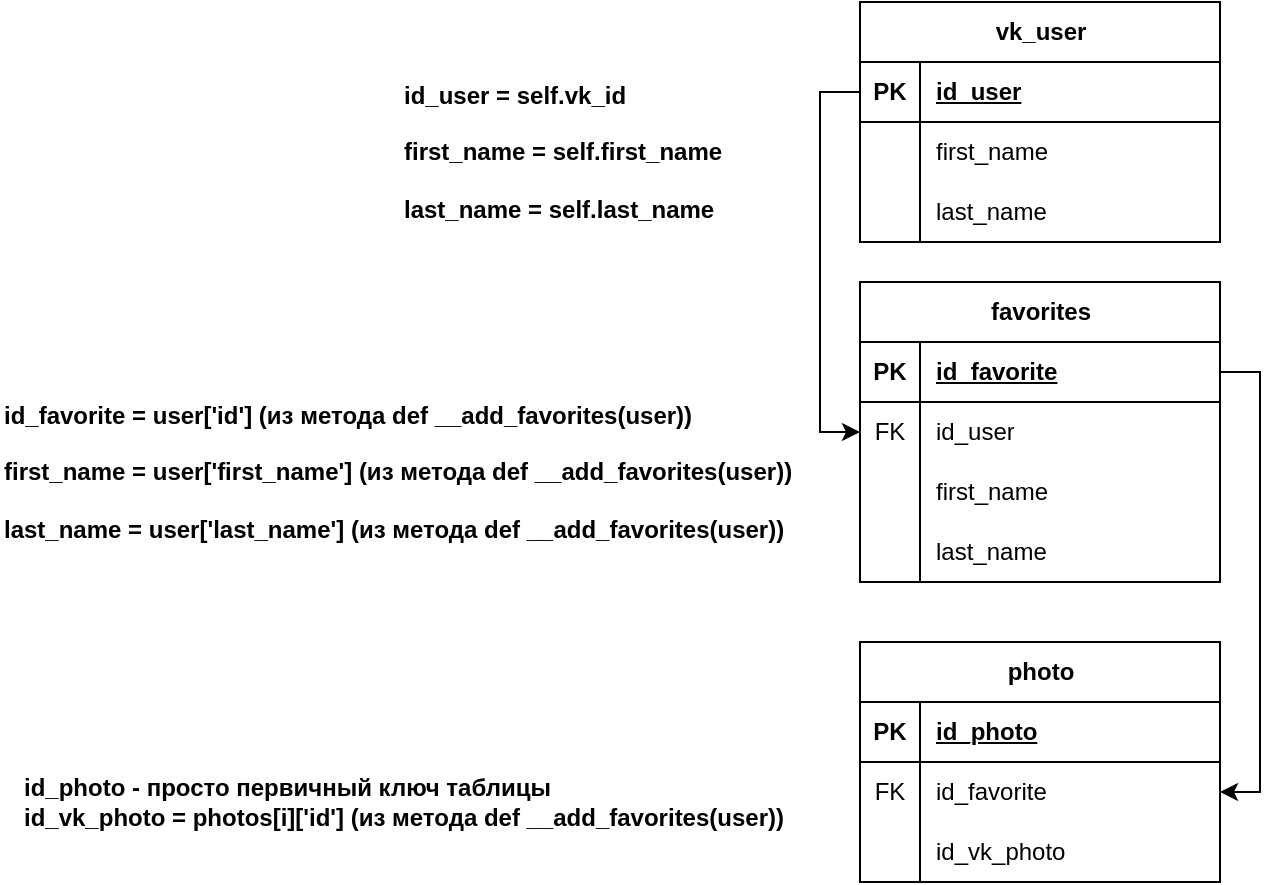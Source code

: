 <mxfile version="21.6.5" type="device">
  <diagram name="Страница 1" id="Rtngk2JZKdfr7gJnITio">
    <mxGraphModel dx="1434" dy="750" grid="1" gridSize="10" guides="1" tooltips="1" connect="1" arrows="1" fold="1" page="1" pageScale="1" pageWidth="827" pageHeight="1169" math="0" shadow="0">
      <root>
        <mxCell id="0" />
        <mxCell id="1" parent="0" />
        <mxCell id="v21HIUz3n2ancFw6WyX5-4" value="vk_user" style="shape=table;startSize=30;container=1;collapsible=1;childLayout=tableLayout;fixedRows=1;rowLines=0;fontStyle=1;align=center;resizeLast=1;html=1;" vertex="1" parent="1">
          <mxGeometry x="560" y="40" width="180" height="120" as="geometry" />
        </mxCell>
        <mxCell id="v21HIUz3n2ancFw6WyX5-5" value="" style="shape=tableRow;horizontal=0;startSize=0;swimlaneHead=0;swimlaneBody=0;fillColor=none;collapsible=0;dropTarget=0;points=[[0,0.5],[1,0.5]];portConstraint=eastwest;top=0;left=0;right=0;bottom=1;" vertex="1" parent="v21HIUz3n2ancFw6WyX5-4">
          <mxGeometry y="30" width="180" height="30" as="geometry" />
        </mxCell>
        <mxCell id="v21HIUz3n2ancFw6WyX5-6" value="PK" style="shape=partialRectangle;connectable=0;fillColor=none;top=0;left=0;bottom=0;right=0;fontStyle=1;overflow=hidden;whiteSpace=wrap;html=1;" vertex="1" parent="v21HIUz3n2ancFw6WyX5-5">
          <mxGeometry width="30" height="30" as="geometry">
            <mxRectangle width="30" height="30" as="alternateBounds" />
          </mxGeometry>
        </mxCell>
        <mxCell id="v21HIUz3n2ancFw6WyX5-7" value="id_user" style="shape=partialRectangle;connectable=0;fillColor=none;top=0;left=0;bottom=0;right=0;align=left;spacingLeft=6;fontStyle=5;overflow=hidden;whiteSpace=wrap;html=1;" vertex="1" parent="v21HIUz3n2ancFw6WyX5-5">
          <mxGeometry x="30" width="150" height="30" as="geometry">
            <mxRectangle width="150" height="30" as="alternateBounds" />
          </mxGeometry>
        </mxCell>
        <mxCell id="v21HIUz3n2ancFw6WyX5-8" value="" style="shape=tableRow;horizontal=0;startSize=0;swimlaneHead=0;swimlaneBody=0;fillColor=none;collapsible=0;dropTarget=0;points=[[0,0.5],[1,0.5]];portConstraint=eastwest;top=0;left=0;right=0;bottom=0;" vertex="1" parent="v21HIUz3n2ancFw6WyX5-4">
          <mxGeometry y="60" width="180" height="30" as="geometry" />
        </mxCell>
        <mxCell id="v21HIUz3n2ancFw6WyX5-9" value="" style="shape=partialRectangle;connectable=0;fillColor=none;top=0;left=0;bottom=0;right=0;editable=1;overflow=hidden;whiteSpace=wrap;html=1;" vertex="1" parent="v21HIUz3n2ancFw6WyX5-8">
          <mxGeometry width="30" height="30" as="geometry">
            <mxRectangle width="30" height="30" as="alternateBounds" />
          </mxGeometry>
        </mxCell>
        <mxCell id="v21HIUz3n2ancFw6WyX5-10" value="first_name" style="shape=partialRectangle;connectable=0;fillColor=none;top=0;left=0;bottom=0;right=0;align=left;spacingLeft=6;overflow=hidden;whiteSpace=wrap;html=1;" vertex="1" parent="v21HIUz3n2ancFw6WyX5-8">
          <mxGeometry x="30" width="150" height="30" as="geometry">
            <mxRectangle width="150" height="30" as="alternateBounds" />
          </mxGeometry>
        </mxCell>
        <mxCell id="v21HIUz3n2ancFw6WyX5-11" value="" style="shape=tableRow;horizontal=0;startSize=0;swimlaneHead=0;swimlaneBody=0;fillColor=none;collapsible=0;dropTarget=0;points=[[0,0.5],[1,0.5]];portConstraint=eastwest;top=0;left=0;right=0;bottom=0;" vertex="1" parent="v21HIUz3n2ancFw6WyX5-4">
          <mxGeometry y="90" width="180" height="30" as="geometry" />
        </mxCell>
        <mxCell id="v21HIUz3n2ancFw6WyX5-12" value="" style="shape=partialRectangle;connectable=0;fillColor=none;top=0;left=0;bottom=0;right=0;editable=1;overflow=hidden;whiteSpace=wrap;html=1;" vertex="1" parent="v21HIUz3n2ancFw6WyX5-11">
          <mxGeometry width="30" height="30" as="geometry">
            <mxRectangle width="30" height="30" as="alternateBounds" />
          </mxGeometry>
        </mxCell>
        <mxCell id="v21HIUz3n2ancFw6WyX5-13" value="last_name" style="shape=partialRectangle;connectable=0;fillColor=none;top=0;left=0;bottom=0;right=0;align=left;spacingLeft=6;overflow=hidden;whiteSpace=wrap;html=1;" vertex="1" parent="v21HIUz3n2ancFw6WyX5-11">
          <mxGeometry x="30" width="150" height="30" as="geometry">
            <mxRectangle width="150" height="30" as="alternateBounds" />
          </mxGeometry>
        </mxCell>
        <mxCell id="v21HIUz3n2ancFw6WyX5-17" value="favorites" style="shape=table;startSize=30;container=1;collapsible=1;childLayout=tableLayout;fixedRows=1;rowLines=0;fontStyle=1;align=center;resizeLast=1;html=1;" vertex="1" parent="1">
          <mxGeometry x="560" y="180" width="180" height="150" as="geometry" />
        </mxCell>
        <mxCell id="v21HIUz3n2ancFw6WyX5-18" value="" style="shape=tableRow;horizontal=0;startSize=0;swimlaneHead=0;swimlaneBody=0;fillColor=none;collapsible=0;dropTarget=0;points=[[0,0.5],[1,0.5]];portConstraint=eastwest;top=0;left=0;right=0;bottom=1;" vertex="1" parent="v21HIUz3n2ancFw6WyX5-17">
          <mxGeometry y="30" width="180" height="30" as="geometry" />
        </mxCell>
        <mxCell id="v21HIUz3n2ancFw6WyX5-19" value="PK" style="shape=partialRectangle;connectable=0;fillColor=none;top=0;left=0;bottom=0;right=0;fontStyle=1;overflow=hidden;whiteSpace=wrap;html=1;" vertex="1" parent="v21HIUz3n2ancFw6WyX5-18">
          <mxGeometry width="30" height="30" as="geometry">
            <mxRectangle width="30" height="30" as="alternateBounds" />
          </mxGeometry>
        </mxCell>
        <mxCell id="v21HIUz3n2ancFw6WyX5-20" value="id_favorite" style="shape=partialRectangle;connectable=0;fillColor=none;top=0;left=0;bottom=0;right=0;align=left;spacingLeft=6;fontStyle=5;overflow=hidden;whiteSpace=wrap;html=1;" vertex="1" parent="v21HIUz3n2ancFw6WyX5-18">
          <mxGeometry x="30" width="150" height="30" as="geometry">
            <mxRectangle width="150" height="30" as="alternateBounds" />
          </mxGeometry>
        </mxCell>
        <mxCell id="v21HIUz3n2ancFw6WyX5-21" value="" style="shape=tableRow;horizontal=0;startSize=0;swimlaneHead=0;swimlaneBody=0;fillColor=none;collapsible=0;dropTarget=0;points=[[0,0.5],[1,0.5]];portConstraint=eastwest;top=0;left=0;right=0;bottom=0;" vertex="1" parent="v21HIUz3n2ancFw6WyX5-17">
          <mxGeometry y="60" width="180" height="30" as="geometry" />
        </mxCell>
        <mxCell id="v21HIUz3n2ancFw6WyX5-22" value="FK" style="shape=partialRectangle;connectable=0;fillColor=none;top=0;left=0;bottom=0;right=0;editable=1;overflow=hidden;whiteSpace=wrap;html=1;" vertex="1" parent="v21HIUz3n2ancFw6WyX5-21">
          <mxGeometry width="30" height="30" as="geometry">
            <mxRectangle width="30" height="30" as="alternateBounds" />
          </mxGeometry>
        </mxCell>
        <mxCell id="v21HIUz3n2ancFw6WyX5-23" value="id_user" style="shape=partialRectangle;connectable=0;fillColor=none;top=0;left=0;bottom=0;right=0;align=left;spacingLeft=6;overflow=hidden;whiteSpace=wrap;html=1;" vertex="1" parent="v21HIUz3n2ancFw6WyX5-21">
          <mxGeometry x="30" width="150" height="30" as="geometry">
            <mxRectangle width="150" height="30" as="alternateBounds" />
          </mxGeometry>
        </mxCell>
        <mxCell id="v21HIUz3n2ancFw6WyX5-24" value="" style="shape=tableRow;horizontal=0;startSize=0;swimlaneHead=0;swimlaneBody=0;fillColor=none;collapsible=0;dropTarget=0;points=[[0,0.5],[1,0.5]];portConstraint=eastwest;top=0;left=0;right=0;bottom=0;" vertex="1" parent="v21HIUz3n2ancFw6WyX5-17">
          <mxGeometry y="90" width="180" height="30" as="geometry" />
        </mxCell>
        <mxCell id="v21HIUz3n2ancFw6WyX5-25" value="" style="shape=partialRectangle;connectable=0;fillColor=none;top=0;left=0;bottom=0;right=0;editable=1;overflow=hidden;whiteSpace=wrap;html=1;" vertex="1" parent="v21HIUz3n2ancFw6WyX5-24">
          <mxGeometry width="30" height="30" as="geometry">
            <mxRectangle width="30" height="30" as="alternateBounds" />
          </mxGeometry>
        </mxCell>
        <mxCell id="v21HIUz3n2ancFw6WyX5-26" value="first_name" style="shape=partialRectangle;connectable=0;fillColor=none;top=0;left=0;bottom=0;right=0;align=left;spacingLeft=6;overflow=hidden;whiteSpace=wrap;html=1;" vertex="1" parent="v21HIUz3n2ancFw6WyX5-24">
          <mxGeometry x="30" width="150" height="30" as="geometry">
            <mxRectangle width="150" height="30" as="alternateBounds" />
          </mxGeometry>
        </mxCell>
        <mxCell id="v21HIUz3n2ancFw6WyX5-27" value="" style="shape=tableRow;horizontal=0;startSize=0;swimlaneHead=0;swimlaneBody=0;fillColor=none;collapsible=0;dropTarget=0;points=[[0,0.5],[1,0.5]];portConstraint=eastwest;top=0;left=0;right=0;bottom=0;" vertex="1" parent="v21HIUz3n2ancFw6WyX5-17">
          <mxGeometry y="120" width="180" height="30" as="geometry" />
        </mxCell>
        <mxCell id="v21HIUz3n2ancFw6WyX5-28" value="" style="shape=partialRectangle;connectable=0;fillColor=none;top=0;left=0;bottom=0;right=0;editable=1;overflow=hidden;whiteSpace=wrap;html=1;" vertex="1" parent="v21HIUz3n2ancFw6WyX5-27">
          <mxGeometry width="30" height="30" as="geometry">
            <mxRectangle width="30" height="30" as="alternateBounds" />
          </mxGeometry>
        </mxCell>
        <mxCell id="v21HIUz3n2ancFw6WyX5-29" value="last_name" style="shape=partialRectangle;connectable=0;fillColor=none;top=0;left=0;bottom=0;right=0;align=left;spacingLeft=6;overflow=hidden;whiteSpace=wrap;html=1;" vertex="1" parent="v21HIUz3n2ancFw6WyX5-27">
          <mxGeometry x="30" width="150" height="30" as="geometry">
            <mxRectangle width="150" height="30" as="alternateBounds" />
          </mxGeometry>
        </mxCell>
        <mxCell id="v21HIUz3n2ancFw6WyX5-30" value="photo" style="shape=table;startSize=30;container=1;collapsible=1;childLayout=tableLayout;fixedRows=1;rowLines=0;fontStyle=1;align=center;resizeLast=1;html=1;" vertex="1" parent="1">
          <mxGeometry x="560" y="360" width="180" height="120" as="geometry" />
        </mxCell>
        <mxCell id="v21HIUz3n2ancFw6WyX5-31" value="" style="shape=tableRow;horizontal=0;startSize=0;swimlaneHead=0;swimlaneBody=0;fillColor=none;collapsible=0;dropTarget=0;points=[[0,0.5],[1,0.5]];portConstraint=eastwest;top=0;left=0;right=0;bottom=1;" vertex="1" parent="v21HIUz3n2ancFw6WyX5-30">
          <mxGeometry y="30" width="180" height="30" as="geometry" />
        </mxCell>
        <mxCell id="v21HIUz3n2ancFw6WyX5-32" value="PK" style="shape=partialRectangle;connectable=0;fillColor=none;top=0;left=0;bottom=0;right=0;fontStyle=1;overflow=hidden;whiteSpace=wrap;html=1;" vertex="1" parent="v21HIUz3n2ancFw6WyX5-31">
          <mxGeometry width="30" height="30" as="geometry">
            <mxRectangle width="30" height="30" as="alternateBounds" />
          </mxGeometry>
        </mxCell>
        <mxCell id="v21HIUz3n2ancFw6WyX5-33" value="id_photo" style="shape=partialRectangle;connectable=0;fillColor=none;top=0;left=0;bottom=0;right=0;align=left;spacingLeft=6;fontStyle=5;overflow=hidden;whiteSpace=wrap;html=1;" vertex="1" parent="v21HIUz3n2ancFw6WyX5-31">
          <mxGeometry x="30" width="150" height="30" as="geometry">
            <mxRectangle width="150" height="30" as="alternateBounds" />
          </mxGeometry>
        </mxCell>
        <mxCell id="v21HIUz3n2ancFw6WyX5-34" value="" style="shape=tableRow;horizontal=0;startSize=0;swimlaneHead=0;swimlaneBody=0;fillColor=none;collapsible=0;dropTarget=0;points=[[0,0.5],[1,0.5]];portConstraint=eastwest;top=0;left=0;right=0;bottom=0;" vertex="1" parent="v21HIUz3n2ancFw6WyX5-30">
          <mxGeometry y="60" width="180" height="30" as="geometry" />
        </mxCell>
        <mxCell id="v21HIUz3n2ancFw6WyX5-35" value="FK" style="shape=partialRectangle;connectable=0;fillColor=none;top=0;left=0;bottom=0;right=0;editable=1;overflow=hidden;whiteSpace=wrap;html=1;" vertex="1" parent="v21HIUz3n2ancFw6WyX5-34">
          <mxGeometry width="30" height="30" as="geometry">
            <mxRectangle width="30" height="30" as="alternateBounds" />
          </mxGeometry>
        </mxCell>
        <mxCell id="v21HIUz3n2ancFw6WyX5-36" value="id_favorite" style="shape=partialRectangle;connectable=0;fillColor=none;top=0;left=0;bottom=0;right=0;align=left;spacingLeft=6;overflow=hidden;whiteSpace=wrap;html=1;" vertex="1" parent="v21HIUz3n2ancFw6WyX5-34">
          <mxGeometry x="30" width="150" height="30" as="geometry">
            <mxRectangle width="150" height="30" as="alternateBounds" />
          </mxGeometry>
        </mxCell>
        <mxCell id="v21HIUz3n2ancFw6WyX5-37" value="" style="shape=tableRow;horizontal=0;startSize=0;swimlaneHead=0;swimlaneBody=0;fillColor=none;collapsible=0;dropTarget=0;points=[[0,0.5],[1,0.5]];portConstraint=eastwest;top=0;left=0;right=0;bottom=0;" vertex="1" parent="v21HIUz3n2ancFw6WyX5-30">
          <mxGeometry y="90" width="180" height="30" as="geometry" />
        </mxCell>
        <mxCell id="v21HIUz3n2ancFw6WyX5-38" value="" style="shape=partialRectangle;connectable=0;fillColor=none;top=0;left=0;bottom=0;right=0;editable=1;overflow=hidden;whiteSpace=wrap;html=1;" vertex="1" parent="v21HIUz3n2ancFw6WyX5-37">
          <mxGeometry width="30" height="30" as="geometry">
            <mxRectangle width="30" height="30" as="alternateBounds" />
          </mxGeometry>
        </mxCell>
        <mxCell id="v21HIUz3n2ancFw6WyX5-39" value="id_vk_photo" style="shape=partialRectangle;connectable=0;fillColor=none;top=0;left=0;bottom=0;right=0;align=left;spacingLeft=6;overflow=hidden;whiteSpace=wrap;html=1;" vertex="1" parent="v21HIUz3n2ancFw6WyX5-37">
          <mxGeometry x="30" width="150" height="30" as="geometry">
            <mxRectangle width="150" height="30" as="alternateBounds" />
          </mxGeometry>
        </mxCell>
        <mxCell id="v21HIUz3n2ancFw6WyX5-43" style="edgeStyle=orthogonalEdgeStyle;rounded=0;orthogonalLoop=1;jettySize=auto;html=1;exitX=0;exitY=0.5;exitDx=0;exitDy=0;entryX=0;entryY=0.5;entryDx=0;entryDy=0;" edge="1" parent="1" source="v21HIUz3n2ancFw6WyX5-5" target="v21HIUz3n2ancFw6WyX5-21">
          <mxGeometry relative="1" as="geometry" />
        </mxCell>
        <mxCell id="v21HIUz3n2ancFw6WyX5-45" style="edgeStyle=orthogonalEdgeStyle;rounded=0;orthogonalLoop=1;jettySize=auto;html=1;exitX=1;exitY=0.5;exitDx=0;exitDy=0;entryX=1;entryY=0.5;entryDx=0;entryDy=0;" edge="1" parent="1" source="v21HIUz3n2ancFw6WyX5-18" target="v21HIUz3n2ancFw6WyX5-34">
          <mxGeometry relative="1" as="geometry" />
        </mxCell>
        <mxCell id="v21HIUz3n2ancFw6WyX5-46" value="&lt;b&gt;id_user =&amp;nbsp;self.vk_id&lt;br&gt;&lt;br&gt;first_name = self.first_name&lt;br&gt;&lt;br&gt;last_name = self.last_name&lt;/b&gt;" style="text;html=1;align=left;verticalAlign=middle;resizable=0;points=[];autosize=1;strokeColor=none;fillColor=none;" vertex="1" parent="1">
          <mxGeometry x="330" y="70" width="180" height="90" as="geometry" />
        </mxCell>
        <mxCell id="v21HIUz3n2ancFw6WyX5-47" value="&lt;b&gt;id_favorite = user[&#39;id&#39;] (из метода def __add_favorites(user))&lt;br&gt;&lt;br&gt;&lt;/b&gt;&lt;div&gt;&lt;b&gt;first_name = user[&#39;first_name&#39;] (из метода def __add_favorites(user))&lt;/b&gt;&lt;/div&gt;&lt;div&gt;&lt;b&gt;&lt;br&gt;&lt;/b&gt;&lt;/div&gt;&lt;div&gt;&lt;b&gt;last_name = user[&#39;last_name&#39;] (из метода def __add_favorites(user))&lt;/b&gt;&lt;/div&gt;" style="text;html=1;align=left;verticalAlign=middle;resizable=0;points=[];autosize=1;strokeColor=none;fillColor=none;" vertex="1" parent="1">
          <mxGeometry x="130" y="230" width="420" height="90" as="geometry" />
        </mxCell>
        <mxCell id="v21HIUz3n2ancFw6WyX5-49" value="&lt;div&gt;&lt;b&gt;id_photo - просто первичный ключ таблицы&lt;/b&gt;&lt;/div&gt;&lt;div&gt;&lt;b&gt;id_vk_photo = photos[i][&#39;id&#39;] (из метода def __add_favorites(user))&lt;/b&gt;&lt;/div&gt;" style="text;html=1;align=left;verticalAlign=middle;resizable=0;points=[];autosize=1;strokeColor=none;fillColor=none;" vertex="1" parent="1">
          <mxGeometry x="140" y="420" width="400" height="40" as="geometry" />
        </mxCell>
      </root>
    </mxGraphModel>
  </diagram>
</mxfile>
